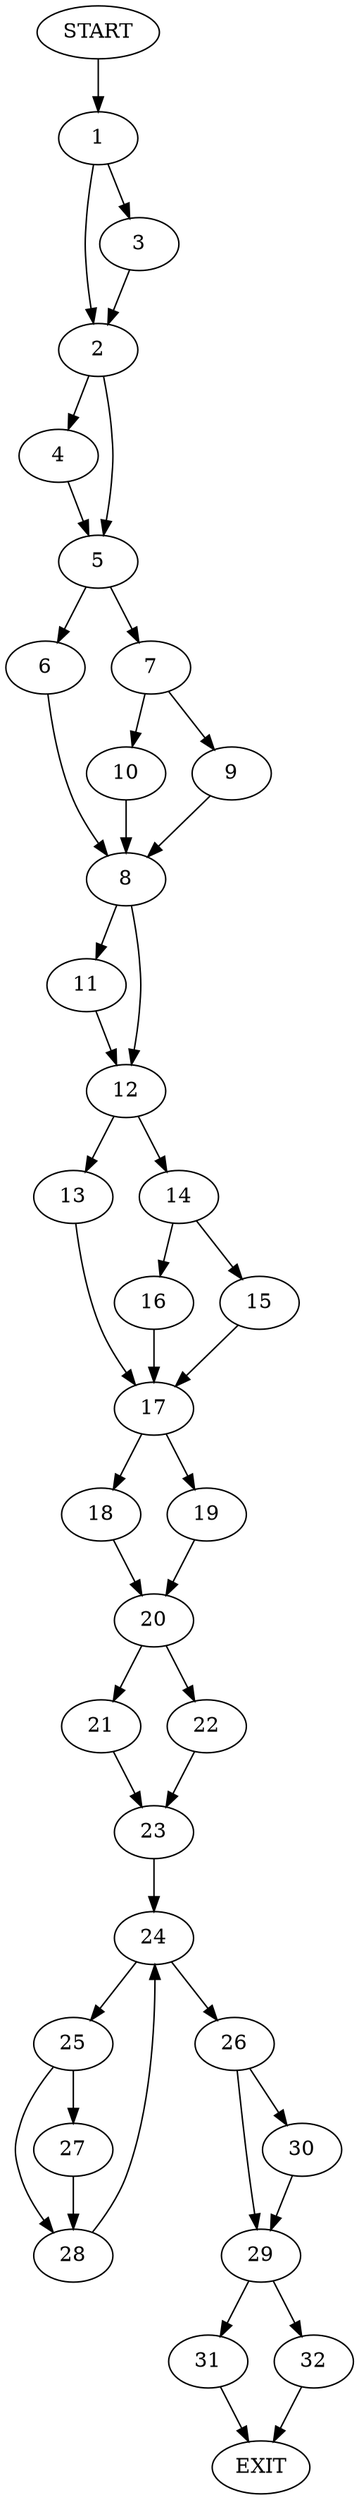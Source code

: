 digraph {
0 [label="START"]
33 [label="EXIT"]
0 -> 1
1 -> 2
1 -> 3
2 -> 4
2 -> 5
3 -> 2
5 -> 6
5 -> 7
4 -> 5
6 -> 8
7 -> 9
7 -> 10
9 -> 8
10 -> 8
8 -> 11
8 -> 12
12 -> 13
12 -> 14
11 -> 12
14 -> 15
14 -> 16
13 -> 17
17 -> 18
17 -> 19
15 -> 17
16 -> 17
19 -> 20
18 -> 20
20 -> 21
20 -> 22
22 -> 23
21 -> 23
23 -> 24
24 -> 25
24 -> 26
25 -> 27
25 -> 28
26 -> 29
26 -> 30
27 -> 28
28 -> 24
30 -> 29
29 -> 31
29 -> 32
32 -> 33
31 -> 33
}
